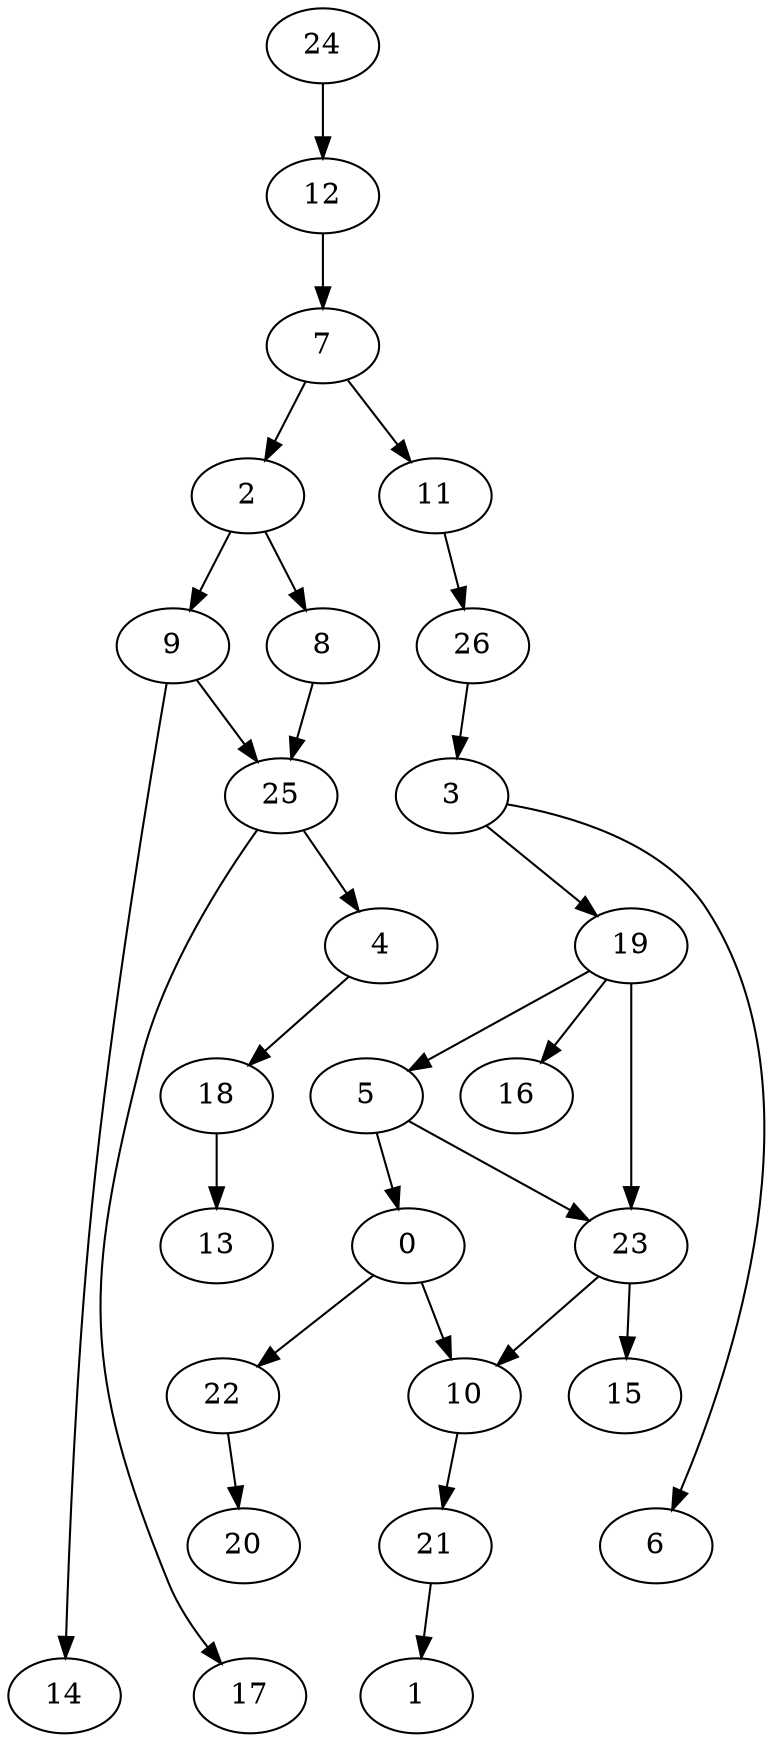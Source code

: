 digraph g {
0;
1;
2;
3;
4;
5;
6;
7;
8;
9;
10;
11;
12;
13;
14;
15;
16;
17;
18;
19;
20;
21;
22;
23;
24;
25;
26;
0 -> 22 [weight=0];
0 -> 10 [weight=0];
2 -> 8 [weight=0];
2 -> 9 [weight=0];
3 -> 6 [weight=0];
3 -> 19 [weight=0];
4 -> 18 [weight=0];
5 -> 0 [weight=0];
5 -> 23 [weight=0];
7 -> 2 [weight=0];
7 -> 11 [weight=0];
8 -> 25 [weight=0];
9 -> 25 [weight=0];
9 -> 14 [weight=0];
10 -> 21 [weight=0];
11 -> 26 [weight=0];
12 -> 7 [weight=0];
18 -> 13 [weight=0];
19 -> 23 [weight=1];
19 -> 5 [weight=0];
19 -> 16 [weight=0];
21 -> 1 [weight=0];
22 -> 20 [weight=0];
23 -> 10 [weight=0];
23 -> 15 [weight=0];
24 -> 12 [weight=0];
25 -> 4 [weight=0];
25 -> 17 [weight=0];
26 -> 3 [weight=0];
}
